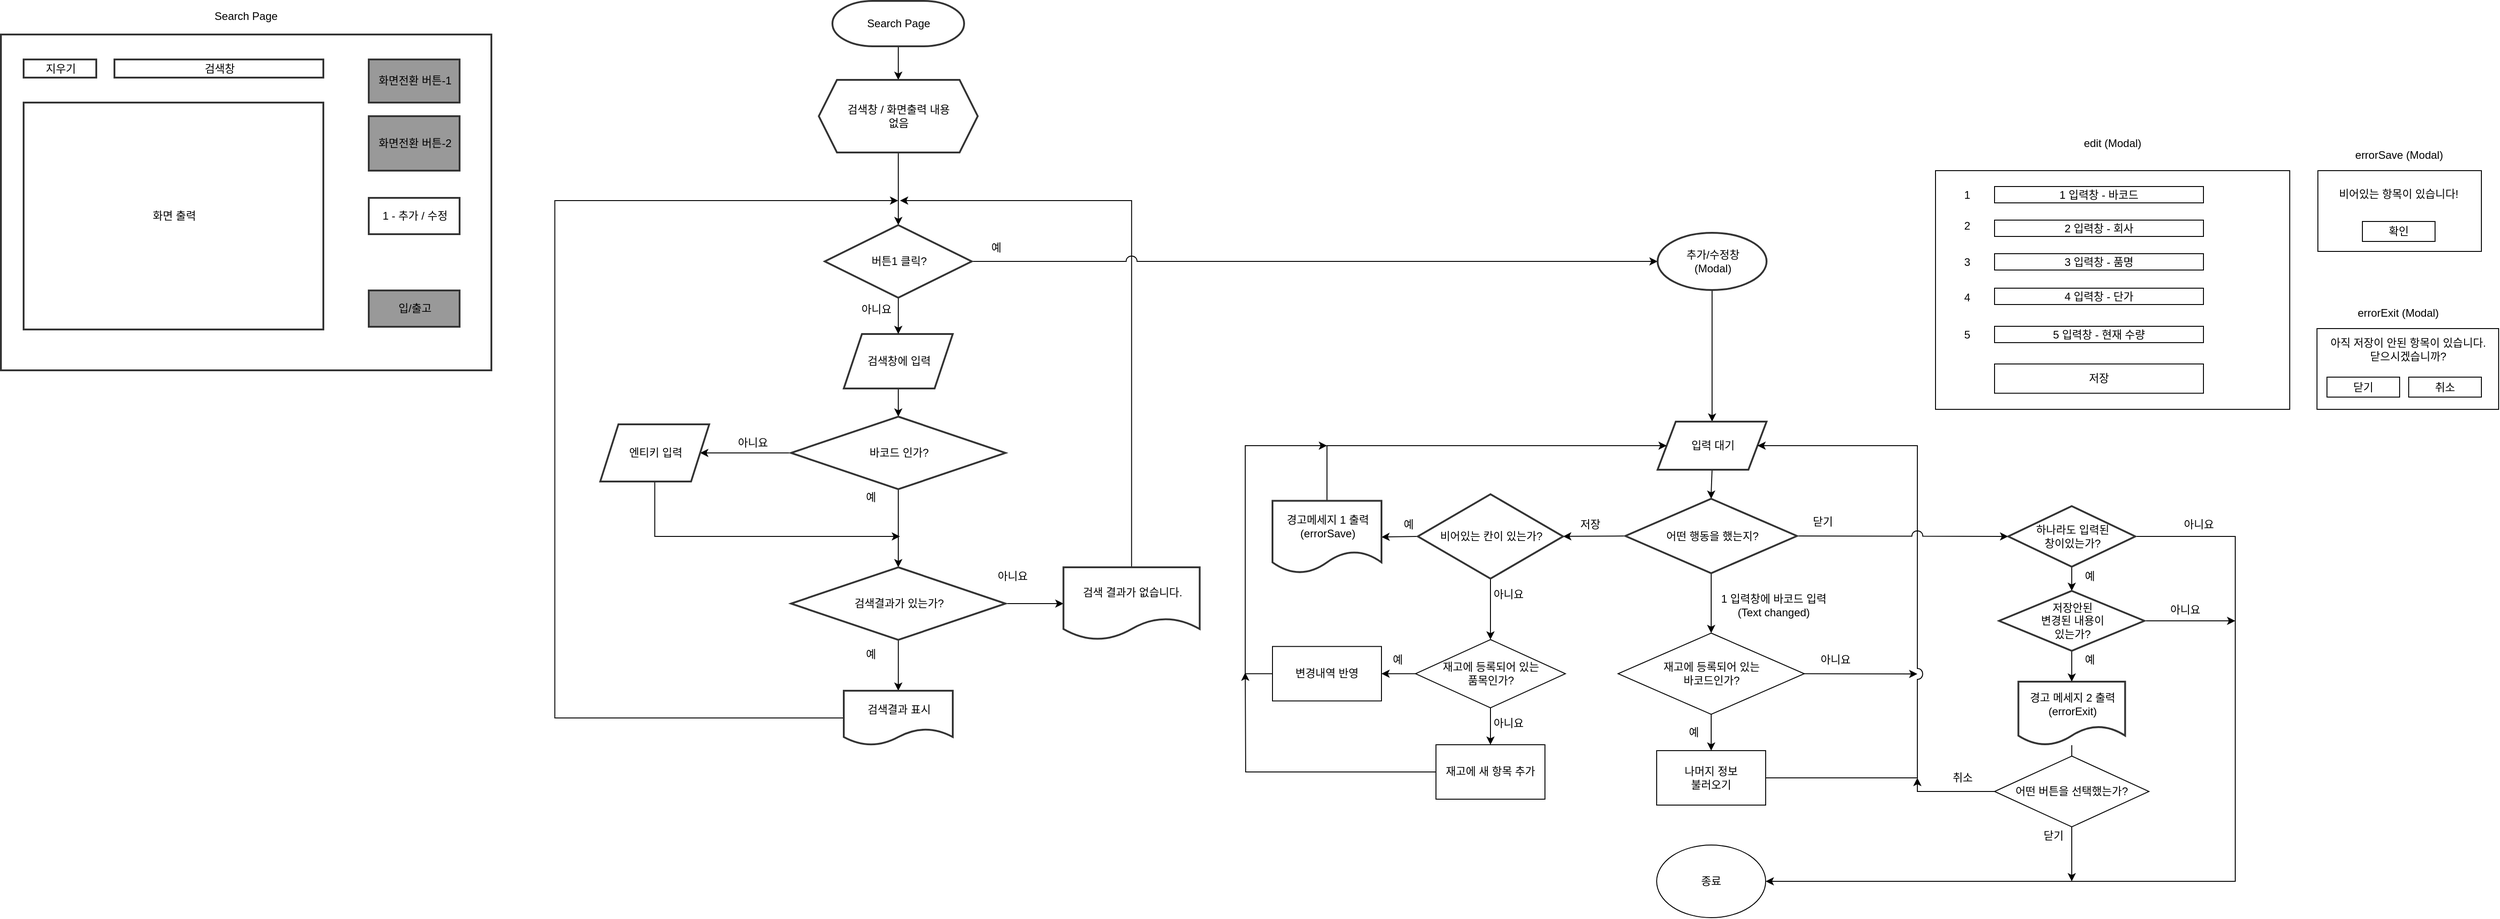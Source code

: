 <mxfile version="14.1.8" type="device"><diagram id="KJ03UmszTKdkXqfa5KH2" name="페이지-1"><mxGraphModel dx="2692" dy="1776" grid="1" gridSize="10" guides="1" tooltips="1" connect="1" arrows="1" fold="1" page="1" pageScale="1" pageWidth="827" pageHeight="1169" background="#FFFFFF" math="0" shadow="0"><root><mxCell id="0"/><mxCell id="1" parent="0"/><mxCell id="0BaTOPivDUATlzEbhqgC-27" value="" style="edgeStyle=orthogonalEdgeStyle;rounded=0;orthogonalLoop=1;jettySize=auto;html=1;" parent="1" source="2" target="0BaTOPivDUATlzEbhqgC-26" edge="1"><mxGeometry relative="1" as="geometry"/></mxCell><mxCell id="2" value="&lt;div style='width: 121.8px;height:auto;word-break: break-word;'&gt;&lt;div align=&quot;center&quot;&gt;&lt;span style=&quot;font-size: 12px; font-family: Arial; white-space: pre-wrap; text-decoration: none; line-height: 14px; color: rgb(0, 0, 0);&quot;&gt;Search Page&lt;/span&gt;&lt;/div&gt;&lt;/div&gt;" style="shape=mxgraph.flowchart.terminator;shadow=0;strokeWidth=2;fillColor=#FFFFFF;strokeColor=#333333;opacity=100.0;html=1;nl2Br=0;verticalAlign=middle;align=center;spacingLeft=2.6;spacingRight=0;whiteSpace=wrap;gliffyId=0;" parent="1" vertex="1"><mxGeometry x="-484.51" y="-1130" width="145" height="50" as="geometry"/></mxCell><mxCell id="5" style="shape=rect;shadow=0;strokeWidth=2;fillColor=#FFFFFF;strokeColor=#333333;opacity=100.0;gliffyId=10;" parent="1" vertex="1"><mxGeometry x="-1400" y="-1093" width="540" height="370" as="geometry"/></mxCell><mxCell id="6" value="&lt;div style='width: 73.0px;height:auto;word-break: break-word;'&gt;&lt;div align=&quot;center&quot;&gt;&lt;span style=&quot;font-size: 12px; font-family: Arial; white-space: pre-wrap; text-decoration: none; line-height: 14px; color: rgb(0, 0, 0);&quot;&gt;지우기&lt;/span&gt;&lt;/div&gt;&lt;/div&gt;" style="shape=rect;shadow=0;strokeWidth=2;fillColor=#FFFFFF;strokeColor=#333333;opacity=100.0;html=1;nl2Br=0;verticalAlign=middle;align=center;spacingLeft=2.0;spacingRight=0;whiteSpace=wrap;gliffyId=12;" parent="1" vertex="1"><mxGeometry x="-1375" y="-1065.5" width="80" height="20" as="geometry"/></mxCell><mxCell id="7" value="&lt;div style='width: 223.0px;height:auto;word-break: break-word;'&gt;&lt;div align=&quot;center&quot;&gt;&lt;span style=&quot;font-size: 12px; font-family: Arial; white-space: pre-wrap; text-decoration: none; line-height: 14px; color: rgb(0, 0, 0);&quot;&gt;검색창&#10;&lt;/span&gt;&lt;/div&gt;&lt;div align=&quot;center&quot;&gt;&lt;span style=&quot;font-size: 12px; font-family: Arial; white-space: pre-wrap; text-decoration: none; line-height: 14px; color: rgb(0, 0, 0);&quot;&gt;&lt;/span&gt;&lt;/div&gt;&lt;/div&gt;" style="shape=rect;shadow=0;strokeWidth=2;fillColor=#FFFFFF;strokeColor=#333333;opacity=100.0;html=1;nl2Br=0;verticalAlign=middle;align=center;spacingLeft=2.0;spacingRight=0;whiteSpace=wrap;gliffyId=15;" parent="1" vertex="1"><mxGeometry x="-1275" y="-1065.5" width="230" height="20" as="geometry"/></mxCell><mxCell id="8" value="&lt;div style='width: 93.0px;height:auto;word-break: break-word;'&gt;&lt;div align=&quot;center&quot;&gt;&lt;span style=&quot;font-size: 12px; font-family: Arial; white-space: pre-wrap; text-decoration: none; line-height: 14px; color: rgb(0, 0, 0);&quot;&gt;화면전환 버튼-1&lt;/span&gt;&lt;/div&gt;&lt;/div&gt;" style="shape=rect;shadow=0;strokeWidth=2;fillColor=#999999;strokeColor=#333333;opacity=100.0;html=1;nl2Br=0;verticalAlign=middle;align=center;spacingLeft=2.0;spacingRight=0;whiteSpace=wrap;gliffyId=18;" parent="1" vertex="1"><mxGeometry x="-995" y="-1065.5" width="100" height="47.5" as="geometry"/></mxCell><mxCell id="9" value="&lt;div style='width: 93.0px;height:auto;word-break: break-word;'&gt;&lt;div align=&quot;center&quot;&gt;&lt;span style=&quot;font-size: 12px; font-family: Arial; white-space: pre-wrap; text-decoration: none; line-height: 14px; color: rgb(0, 0, 0);&quot;&gt;화면전환 버튼-2&lt;/span&gt;&lt;/div&gt;&lt;/div&gt;" style="shape=rect;shadow=0;strokeWidth=2;fillColor=#999999;strokeColor=#333333;opacity=100.0;html=1;nl2Br=0;verticalAlign=middle;align=center;spacingLeft=2.0;spacingRight=0;whiteSpace=wrap;gliffyId=21;" parent="1" vertex="1"><mxGeometry x="-995" y="-1003" width="100" height="60" as="geometry"/></mxCell><mxCell id="10" value="&lt;div style=&quot;width: 93.0px ; height: auto ; word-break: break-word&quot;&gt;&lt;div align=&quot;center&quot;&gt;&lt;span style=&quot;font-size: 12px ; font-family: &amp;#34;arial&amp;#34; ; white-space: pre-wrap ; text-decoration: none ; line-height: 14px ; color: rgb(0 , 0 , 0)&quot;&gt;1 - 추가 / 수정&lt;/span&gt;&lt;/div&gt;&lt;/div&gt;" style="shape=rect;shadow=0;strokeWidth=2;fillColor=#FFFFFF;strokeColor=#333333;opacity=100.0;html=1;nl2Br=0;verticalAlign=middle;align=center;spacingLeft=2.0;spacingRight=0;whiteSpace=wrap;gliffyId=23;" parent="1" vertex="1"><mxGeometry x="-995" y="-913" width="100" height="40" as="geometry"/></mxCell><mxCell id="11" value="&lt;div style=&quot;width: 93.0px ; height: auto ; word-break: break-word&quot;&gt;&lt;div align=&quot;center&quot;&gt;&lt;span style=&quot;font-size: 12px ; font-family: &amp;#34;arial&amp;#34; ; white-space: pre-wrap ; text-decoration: none ; line-height: 14px ; color: rgb(0 , 0 , 0)&quot;&gt;입/출고&lt;/span&gt;&lt;/div&gt;&lt;/div&gt;" style="shape=rect;shadow=0;strokeWidth=2;strokeColor=#333333;opacity=100.0;html=1;nl2Br=0;verticalAlign=middle;align=center;spacingLeft=2.0;spacingRight=0;whiteSpace=wrap;gliffyId=26;fillColor=#999999;" parent="1" vertex="1"><mxGeometry x="-995" y="-811" width="100" height="40" as="geometry"/></mxCell><mxCell id="12" value="&lt;div style='width: 323.0px;height:auto;word-break: break-word;'&gt;&lt;div align=&quot;center&quot;&gt;&lt;span style=&quot;font-size: 12px; font-family: Arial; white-space: pre-wrap; text-decoration: none; line-height: 14px; color: rgb(0, 0, 0);&quot;&gt;화면 출력&lt;/span&gt;&lt;/div&gt;&lt;/div&gt;" style="shape=rect;shadow=0;strokeWidth=2;fillColor=#FFFFFF;strokeColor=#333333;opacity=100.0;html=1;nl2Br=0;verticalAlign=middle;align=center;spacingLeft=2.0;spacingRight=0;whiteSpace=wrap;gliffyId=28;" parent="1" vertex="1"><mxGeometry x="-1375" y="-1018" width="330" height="250" as="geometry"/></mxCell><mxCell id="23" value="&lt;div style='width: 537.0px;height:auto;word-break: break-word;'&gt;&lt;div align=&quot;center&quot;&gt;&lt;span style=&quot;font-size: 12px; font-family: Arial; white-space: pre-wrap; text-decoration: none; line-height: 14px; color: rgb(0, 0, 0);&quot;&gt;Search Page&lt;/span&gt;&lt;/div&gt;&lt;/div&gt;" style="text;html=1;nl2Br=0;html=1;nl2Br=0;verticalAlign=middle;align=center;spacingLeft=0.0;spacingRight=0;whiteSpace=wrap;gliffyId=71;" parent="1" vertex="1"><mxGeometry x="-1400" y="-1120" width="540" height="14" as="geometry"/></mxCell><mxCell id="0BaTOPivDUATlzEbhqgC-109" value="" style="edgeStyle=orthogonalEdgeStyle;rounded=0;jumpStyle=arc;jumpSize=12;orthogonalLoop=1;jettySize=auto;html=1;" parent="1" source="0BaTOPivDUATlzEbhqgC-26" target="0BaTOPivDUATlzEbhqgC-108" edge="1"><mxGeometry relative="1" as="geometry"/></mxCell><mxCell id="0BaTOPivDUATlzEbhqgC-26" value="검색창 / 화면출력 내용&lt;br&gt;없음" style="shape=hexagon;perimeter=hexagonPerimeter2;whiteSpace=wrap;html=1;fixedSize=1;shadow=0;strokeColor=#333333;strokeWidth=2;fillColor=#FFFFFF;opacity=100;spacingLeft=2.6;spacingRight=0;" parent="1" vertex="1"><mxGeometry x="-499.51" y="-1043" width="175" height="80" as="geometry"/></mxCell><mxCell id="0BaTOPivDUATlzEbhqgC-55" value="" style="edgeStyle=orthogonalEdgeStyle;rounded=0;orthogonalLoop=1;jettySize=auto;html=1;" parent="1" source="0BaTOPivDUATlzEbhqgC-34" target="0BaTOPivDUATlzEbhqgC-54" edge="1"><mxGeometry relative="1" as="geometry"/></mxCell><mxCell id="0BaTOPivDUATlzEbhqgC-34" value="검색창에 입력" style="shape=parallelogram;perimeter=parallelogramPerimeter;whiteSpace=wrap;html=1;fixedSize=1;shadow=0;strokeColor=#333333;strokeWidth=2;fillColor=#FFFFFF;opacity=100;spacingLeft=2.6;spacingRight=0;" parent="1" vertex="1"><mxGeometry x="-472.01" y="-763" width="120" height="60" as="geometry"/></mxCell><mxCell id="0BaTOPivDUATlzEbhqgC-67" value="" style="edgeStyle=orthogonalEdgeStyle;rounded=0;orthogonalLoop=1;jettySize=auto;html=1;" parent="1" source="0BaTOPivDUATlzEbhqgC-54" target="0BaTOPivDUATlzEbhqgC-66" edge="1"><mxGeometry relative="1" as="geometry"/></mxCell><mxCell id="0BaTOPivDUATlzEbhqgC-87" style="edgeStyle=orthogonalEdgeStyle;rounded=0;orthogonalLoop=1;jettySize=auto;html=1;entryX=1;entryY=0.5;entryDx=0;entryDy=0;" parent="1" source="0BaTOPivDUATlzEbhqgC-54" target="0BaTOPivDUATlzEbhqgC-68" edge="1"><mxGeometry relative="1" as="geometry"/></mxCell><mxCell id="0BaTOPivDUATlzEbhqgC-54" value="바코드 인가?" style="rhombus;whiteSpace=wrap;html=1;shadow=0;strokeColor=#333333;strokeWidth=2;fillColor=#FFFFFF;opacity=100;spacingLeft=2.6;spacingRight=0;" parent="1" vertex="1"><mxGeometry x="-530.13" y="-672" width="236.25" height="80" as="geometry"/></mxCell><mxCell id="0BaTOPivDUATlzEbhqgC-76" value="" style="edgeStyle=orthogonalEdgeStyle;rounded=0;orthogonalLoop=1;jettySize=auto;html=1;" parent="1" source="0BaTOPivDUATlzEbhqgC-66" target="0BaTOPivDUATlzEbhqgC-75" edge="1"><mxGeometry relative="1" as="geometry"/></mxCell><mxCell id="0BaTOPivDUATlzEbhqgC-89" value="" style="edgeStyle=orthogonalEdgeStyle;rounded=0;orthogonalLoop=1;jettySize=auto;html=1;" parent="1" source="0BaTOPivDUATlzEbhqgC-66" target="0BaTOPivDUATlzEbhqgC-88" edge="1"><mxGeometry relative="1" as="geometry"/></mxCell><mxCell id="0BaTOPivDUATlzEbhqgC-66" value="검색결과가 있는가?" style="rhombus;whiteSpace=wrap;html=1;shadow=0;strokeColor=#333333;strokeWidth=2;fillColor=#FFFFFF;opacity=100;spacingLeft=2.6;spacingRight=0;" parent="1" vertex="1"><mxGeometry x="-530.13" y="-506" width="236.25" height="80" as="geometry"/></mxCell><mxCell id="0BaTOPivDUATlzEbhqgC-96" style="edgeStyle=orthogonalEdgeStyle;rounded=0;jumpStyle=arc;jumpSize=12;orthogonalLoop=1;jettySize=auto;html=1;" parent="1" source="0BaTOPivDUATlzEbhqgC-68" edge="1"><mxGeometry relative="1" as="geometry"><mxPoint x="-410.14" y="-540" as="targetPoint"/><Array as="points"><mxPoint x="-680.02" y="-540"/></Array></mxGeometry></mxCell><mxCell id="0BaTOPivDUATlzEbhqgC-68" value="엔티키 입력" style="shape=parallelogram;perimeter=parallelogramPerimeter;whiteSpace=wrap;html=1;fixedSize=1;shadow=0;strokeColor=#333333;strokeWidth=2;fillColor=#FFFFFF;opacity=100;spacingLeft=2.6;spacingRight=0;" parent="1" vertex="1"><mxGeometry x="-740.14" y="-663.5" width="120" height="63" as="geometry"/></mxCell><mxCell id="0BaTOPivDUATlzEbhqgC-71" value="아니요" style="text;html=1;strokeColor=none;fillColor=none;align=center;verticalAlign=middle;whiteSpace=wrap;rounded=0;" parent="1" vertex="1"><mxGeometry x="-592.02" y="-653" width="40" height="20" as="geometry"/></mxCell><mxCell id="0BaTOPivDUATlzEbhqgC-72" value="예" style="text;html=1;strokeColor=none;fillColor=none;align=center;verticalAlign=middle;whiteSpace=wrap;rounded=0;" parent="1" vertex="1"><mxGeometry x="-462.02" y="-593" width="40" height="20" as="geometry"/></mxCell><mxCell id="0BaTOPivDUATlzEbhqgC-77" style="edgeStyle=orthogonalEdgeStyle;rounded=0;orthogonalLoop=1;jettySize=auto;html=1;exitX=0.5;exitY=0;exitDx=0;exitDy=0;" parent="1" source="0BaTOPivDUATlzEbhqgC-75" edge="1"><mxGeometry relative="1" as="geometry"><mxPoint x="-410.14" y="-910" as="targetPoint"/><Array as="points"><mxPoint x="-155.14" y="-910"/><mxPoint x="-410.14" y="-910"/></Array></mxGeometry></mxCell><mxCell id="0BaTOPivDUATlzEbhqgC-75" value="검색 결과가 없습니다." style="shape=document;whiteSpace=wrap;html=1;boundedLbl=1;shadow=0;strokeColor=#333333;strokeWidth=2;fillColor=#FFFFFF;opacity=100;spacingLeft=2.6;spacingRight=0;" parent="1" vertex="1"><mxGeometry x="-230.14" y="-506" width="150" height="80" as="geometry"/></mxCell><mxCell id="0BaTOPivDUATlzEbhqgC-79" value="아니요" style="text;html=1;strokeColor=none;fillColor=none;align=center;verticalAlign=middle;whiteSpace=wrap;rounded=0;" parent="1" vertex="1"><mxGeometry x="-305.77" y="-506" width="40" height="20" as="geometry"/></mxCell><mxCell id="0BaTOPivDUATlzEbhqgC-107" value="" style="edgeStyle=orthogonalEdgeStyle;rounded=0;jumpStyle=arc;jumpSize=12;orthogonalLoop=1;jettySize=auto;html=1;" parent="1" source="0BaTOPivDUATlzEbhqgC-88" edge="1"><mxGeometry relative="1" as="geometry"><mxPoint x="-412.14" y="-910" as="targetPoint"/><Array as="points"><mxPoint x="-790.14" y="-340"/></Array></mxGeometry></mxCell><mxCell id="0BaTOPivDUATlzEbhqgC-88" value="검색결과 표시" style="shape=document;whiteSpace=wrap;html=1;boundedLbl=1;shadow=0;strokeColor=#333333;strokeWidth=2;fillColor=#FFFFFF;opacity=100;spacingLeft=2.6;spacingRight=0;" parent="1" vertex="1"><mxGeometry x="-472" y="-370" width="120" height="60" as="geometry"/></mxCell><mxCell id="0BaTOPivDUATlzEbhqgC-92" value="예" style="text;html=1;strokeColor=none;fillColor=none;align=center;verticalAlign=middle;whiteSpace=wrap;rounded=0;" parent="1" vertex="1"><mxGeometry x="-462.02" y="-420" width="40" height="20" as="geometry"/></mxCell><mxCell id="0BaTOPivDUATlzEbhqgC-110" value="" style="edgeStyle=orthogonalEdgeStyle;rounded=0;jumpStyle=arc;jumpSize=12;orthogonalLoop=1;jettySize=auto;html=1;" parent="1" source="0BaTOPivDUATlzEbhqgC-108" target="0BaTOPivDUATlzEbhqgC-34" edge="1"><mxGeometry relative="1" as="geometry"/></mxCell><mxCell id="0BaTOPivDUATlzEbhqgC-113" value="" style="edgeStyle=orthogonalEdgeStyle;rounded=0;jumpStyle=arc;jumpSize=12;orthogonalLoop=1;jettySize=auto;html=1;" parent="1" source="0BaTOPivDUATlzEbhqgC-108" target="0BaTOPivDUATlzEbhqgC-112" edge="1"><mxGeometry relative="1" as="geometry"/></mxCell><mxCell id="0BaTOPivDUATlzEbhqgC-108" value="버튼1 클릭?" style="rhombus;whiteSpace=wrap;html=1;shadow=0;strokeColor=#333333;strokeWidth=2;fillColor=#FFFFFF;opacity=100;spacingLeft=2.6;spacingRight=0;" parent="1" vertex="1"><mxGeometry x="-492.94" y="-883" width="161.87" height="80" as="geometry"/></mxCell><mxCell id="0BaTOPivDUATlzEbhqgC-111" value="아니요" style="text;html=1;strokeColor=none;fillColor=none;align=center;verticalAlign=middle;whiteSpace=wrap;rounded=0;" parent="1" vertex="1"><mxGeometry x="-456.14" y="-800" width="40" height="20" as="geometry"/></mxCell><mxCell id="BhTvxDVbceY0jlIIGnpP-23" style="edgeStyle=orthogonalEdgeStyle;rounded=0;orthogonalLoop=1;jettySize=auto;html=1;entryX=0.5;entryY=0;entryDx=0;entryDy=0;" parent="1" source="0BaTOPivDUATlzEbhqgC-112" target="0BaTOPivDUATlzEbhqgC-150" edge="1"><mxGeometry relative="1" as="geometry"/></mxCell><mxCell id="0BaTOPivDUATlzEbhqgC-112" value="추가/수정창&lt;br&gt;(Modal)" style="ellipse;whiteSpace=wrap;html=1;shadow=0;strokeColor=#333333;strokeWidth=2;fillColor=#FFFFFF;opacity=100;spacingLeft=2.6;spacingRight=0;" parent="1" vertex="1"><mxGeometry x="424" y="-874.5" width="120" height="63" as="geometry"/></mxCell><mxCell id="0BaTOPivDUATlzEbhqgC-114" value="예" style="text;html=1;strokeColor=none;fillColor=none;align=center;verticalAlign=middle;whiteSpace=wrap;rounded=0;" parent="1" vertex="1"><mxGeometry x="-324.14" y="-868" width="40" height="20" as="geometry"/></mxCell><mxCell id="0BaTOPivDUATlzEbhqgC-117" value="" style="rounded=0;whiteSpace=wrap;html=1;" parent="1" vertex="1"><mxGeometry x="730" y="-943" width="390" height="263" as="geometry"/></mxCell><mxCell id="0BaTOPivDUATlzEbhqgC-118" value="1 입력창 - 바코드" style="rounded=0;whiteSpace=wrap;html=1;fillColor=#ffffff;" parent="1" vertex="1"><mxGeometry x="795" y="-925.5" width="230" height="18" as="geometry"/></mxCell><mxCell id="0BaTOPivDUATlzEbhqgC-120" value="2 입력창 - 회사" style="rounded=0;whiteSpace=wrap;html=1;fillColor=#ffffff;" parent="1" vertex="1"><mxGeometry x="795" y="-888.5" width="230" height="18" as="geometry"/></mxCell><mxCell id="0BaTOPivDUATlzEbhqgC-121" value="3 입력창 - 품명" style="rounded=0;whiteSpace=wrap;html=1;fillColor=#ffffff;" parent="1" vertex="1"><mxGeometry x="795" y="-851.5" width="230" height="18" as="geometry"/></mxCell><mxCell id="0BaTOPivDUATlzEbhqgC-122" value="4 입력창 - 단가" style="rounded=0;whiteSpace=wrap;html=1;fillColor=#ffffff;" parent="1" vertex="1"><mxGeometry x="795" y="-813.5" width="230" height="18" as="geometry"/></mxCell><mxCell id="0BaTOPivDUATlzEbhqgC-123" value="5 입력창 - 현재 수량" style="rounded=0;whiteSpace=wrap;html=1;fillColor=#ffffff;" parent="1" vertex="1"><mxGeometry x="795" y="-771.5" width="230" height="18" as="geometry"/></mxCell><mxCell id="0BaTOPivDUATlzEbhqgC-126" value="1" style="text;html=1;strokeColor=none;fillColor=none;align=center;verticalAlign=middle;whiteSpace=wrap;rounded=0;" parent="1" vertex="1"><mxGeometry x="745" y="-926.5" width="40" height="20" as="geometry"/></mxCell><mxCell id="0BaTOPivDUATlzEbhqgC-128" value="2" style="text;html=1;strokeColor=none;fillColor=none;align=center;verticalAlign=middle;whiteSpace=wrap;rounded=0;" parent="1" vertex="1"><mxGeometry x="745" y="-890.5" width="40" height="17" as="geometry"/></mxCell><mxCell id="0BaTOPivDUATlzEbhqgC-129" value="3" style="text;html=1;strokeColor=none;fillColor=none;align=center;verticalAlign=middle;whiteSpace=wrap;rounded=0;" parent="1" vertex="1"><mxGeometry x="745" y="-852.5" width="40" height="20" as="geometry"/></mxCell><mxCell id="0BaTOPivDUATlzEbhqgC-130" value="5" style="text;html=1;strokeColor=none;fillColor=none;align=center;verticalAlign=middle;whiteSpace=wrap;rounded=0;" parent="1" vertex="1"><mxGeometry x="745" y="-772.5" width="40" height="20" as="geometry"/></mxCell><mxCell id="0BaTOPivDUATlzEbhqgC-131" value="4" style="text;html=1;strokeColor=none;fillColor=none;align=center;verticalAlign=middle;whiteSpace=wrap;rounded=0;" parent="1" vertex="1"><mxGeometry x="745" y="-813.5" width="40" height="20" as="geometry"/></mxCell><mxCell id="0BaTOPivDUATlzEbhqgC-136" value="저장" style="rounded=0;whiteSpace=wrap;html=1;fillColor=#ffffff;" parent="1" vertex="1"><mxGeometry x="795" y="-730" width="230" height="32.25" as="geometry"/></mxCell><mxCell id="0BaTOPivDUATlzEbhqgC-140" value="" style="edgeStyle=orthogonalEdgeStyle;rounded=0;jumpStyle=arc;jumpSize=12;orthogonalLoop=1;jettySize=auto;html=1;" parent="1" source="0BaTOPivDUATlzEbhqgC-137" target="0BaTOPivDUATlzEbhqgC-139" edge="1"><mxGeometry relative="1" as="geometry"/></mxCell><mxCell id="0BaTOPivDUATlzEbhqgC-158" value="" style="edgeStyle=orthogonalEdgeStyle;rounded=0;jumpStyle=arc;jumpSize=12;orthogonalLoop=1;jettySize=auto;html=1;" parent="1" source="0BaTOPivDUATlzEbhqgC-137" edge="1"><mxGeometry relative="1" as="geometry"><mxPoint x="710" y="-388.5" as="targetPoint"/></mxGeometry></mxCell><mxCell id="0BaTOPivDUATlzEbhqgC-137" value="재고에 등록되어 있는&lt;br&gt;바코드인가?" style="rhombus;whiteSpace=wrap;html=1;fillColor=#ffffff;" parent="1" vertex="1"><mxGeometry x="380.5" y="-433.5" width="205" height="89.5" as="geometry"/></mxCell><mxCell id="0BaTOPivDUATlzEbhqgC-139" value="나머지 정보&lt;br&gt;불러오기" style="whiteSpace=wrap;html=1;" parent="1" vertex="1"><mxGeometry x="423" y="-304" width="120" height="60" as="geometry"/></mxCell><mxCell id="0BaTOPivDUATlzEbhqgC-167" value="" style="edgeStyle=orthogonalEdgeStyle;rounded=0;jumpStyle=arc;jumpSize=12;orthogonalLoop=1;jettySize=auto;html=1;" parent="1" source="0BaTOPivDUATlzEbhqgC-150" target="0BaTOPivDUATlzEbhqgC-166" edge="1"><mxGeometry relative="1" as="geometry"/></mxCell><mxCell id="0BaTOPivDUATlzEbhqgC-150" value="입력 대기" style="shape=parallelogram;perimeter=parallelogramPerimeter;whiteSpace=wrap;html=1;fixedSize=1;shadow=0;strokeColor=#333333;strokeWidth=2;fillColor=#FFFFFF;opacity=100;spacingLeft=2.6;spacingRight=0;" parent="1" vertex="1"><mxGeometry x="424" y="-666.5" width="120" height="53" as="geometry"/></mxCell><mxCell id="0BaTOPivDUATlzEbhqgC-159" value="아니요" style="text;html=1;strokeColor=none;fillColor=none;align=center;verticalAlign=middle;whiteSpace=wrap;rounded=0;" parent="1" vertex="1"><mxGeometry x="600" y="-414" width="40" height="20" as="geometry"/></mxCell><mxCell id="0BaTOPivDUATlzEbhqgC-160" value="예" style="text;html=1;strokeColor=none;fillColor=none;align=center;verticalAlign=middle;whiteSpace=wrap;rounded=0;" parent="1" vertex="1"><mxGeometry x="444" y="-334" width="40" height="20" as="geometry"/></mxCell><mxCell id="0BaTOPivDUATlzEbhqgC-171" style="edgeStyle=orthogonalEdgeStyle;rounded=0;jumpStyle=arc;jumpSize=12;orthogonalLoop=1;jettySize=auto;html=1;entryX=1;entryY=0.5;entryDx=0;entryDy=0;exitX=1;exitY=0.5;exitDx=0;exitDy=0;" parent="1" source="0BaTOPivDUATlzEbhqgC-139" target="0BaTOPivDUATlzEbhqgC-150" edge="1"><mxGeometry relative="1" as="geometry"><mxPoint x="640" y="-643.5" as="targetPoint"/><mxPoint x="550" y="-273.5" as="sourcePoint"/><Array as="points"><mxPoint x="710" y="-273.5"/><mxPoint x="710" y="-639.5"/></Array></mxGeometry></mxCell><mxCell id="0BaTOPivDUATlzEbhqgC-168" value="" style="edgeStyle=orthogonalEdgeStyle;rounded=0;jumpStyle=arc;jumpSize=12;orthogonalLoop=1;jettySize=auto;html=1;entryX=1;entryY=0.5;entryDx=0;entryDy=0;" parent="1" source="0BaTOPivDUATlzEbhqgC-166" target="0BaTOPivDUATlzEbhqgC-185" edge="1"><mxGeometry relative="1" as="geometry"><mxPoint x="310" y="-540.5" as="targetPoint"/></mxGeometry></mxCell><mxCell id="0BaTOPivDUATlzEbhqgC-173" value="" style="edgeStyle=orthogonalEdgeStyle;rounded=0;jumpStyle=arc;jumpSize=12;orthogonalLoop=1;jettySize=auto;html=1;" parent="1" source="0BaTOPivDUATlzEbhqgC-166" target="0BaTOPivDUATlzEbhqgC-137" edge="1"><mxGeometry relative="1" as="geometry"/></mxCell><mxCell id="0BaTOPivDUATlzEbhqgC-183" value="" style="edgeStyle=orthogonalEdgeStyle;rounded=0;jumpStyle=arc;jumpSize=12;orthogonalLoop=1;jettySize=auto;html=1;" parent="1" source="0BaTOPivDUATlzEbhqgC-166" target="0BaTOPivDUATlzEbhqgC-182" edge="1"><mxGeometry relative="1" as="geometry"/></mxCell><mxCell id="0BaTOPivDUATlzEbhqgC-166" value="어떤 행동을 했는지?" style="rhombus;whiteSpace=wrap;html=1;shadow=0;strokeColor=#333333;strokeWidth=2;fillColor=#FFFFFF;opacity=100;spacingLeft=2.6;spacingRight=0;" parent="1" vertex="1"><mxGeometry x="388.5" y="-581.5" width="189" height="82" as="geometry"/></mxCell><mxCell id="0BaTOPivDUATlzEbhqgC-172" value="닫기" style="text;html=1;strokeColor=none;fillColor=none;align=center;verticalAlign=middle;whiteSpace=wrap;rounded=0;" parent="1" vertex="1"><mxGeometry x="585.5" y="-566.5" width="40" height="20" as="geometry"/></mxCell><mxCell id="0BaTOPivDUATlzEbhqgC-174" value="저장" style="text;html=1;strokeColor=none;fillColor=none;align=center;verticalAlign=middle;whiteSpace=wrap;rounded=0;" parent="1" vertex="1"><mxGeometry x="330" y="-563.5" width="40" height="20" as="geometry"/></mxCell><mxCell id="0BaTOPivDUATlzEbhqgC-175" value="1 입력창에 바코드 입력&lt;br&gt;(Text changed)" style="text;html=1;strokeColor=none;fillColor=none;align=center;verticalAlign=middle;whiteSpace=wrap;rounded=0;" parent="1" vertex="1"><mxGeometry x="484" y="-479.5" width="136" height="30" as="geometry"/></mxCell><mxCell id="0BaTOPivDUATlzEbhqgC-199" style="edgeStyle=orthogonalEdgeStyle;rounded=0;jumpStyle=arc;jumpSize=12;orthogonalLoop=1;jettySize=auto;html=1;entryX=1;entryY=0.5;entryDx=0;entryDy=0;" parent="1" source="0BaTOPivDUATlzEbhqgC-182" target="0BaTOPivDUATlzEbhqgC-190" edge="1"><mxGeometry relative="1" as="geometry"><mxPoint x="880" y="-163.5" as="targetPoint"/><Array as="points"><mxPoint x="1060" y="-540"/><mxPoint x="1060" y="-160"/></Array></mxGeometry></mxCell><mxCell id="0BaTOPivDUATlzEbhqgC-236" value="" style="edgeStyle=orthogonalEdgeStyle;rounded=0;jumpStyle=arc;jumpSize=12;orthogonalLoop=1;jettySize=auto;html=1;" parent="1" source="0BaTOPivDUATlzEbhqgC-182" target="0BaTOPivDUATlzEbhqgC-235" edge="1"><mxGeometry relative="1" as="geometry"/></mxCell><mxCell id="0BaTOPivDUATlzEbhqgC-182" value="하나라도 입력된 &lt;br&gt;창이있는가?" style="rhombus;whiteSpace=wrap;html=1;shadow=0;strokeColor=#333333;strokeWidth=2;fillColor=#FFFFFF;opacity=100;spacingLeft=2.6;spacingRight=0;" parent="1" vertex="1"><mxGeometry x="810" y="-573.38" width="140" height="66.75" as="geometry"/></mxCell><mxCell id="0BaTOPivDUATlzEbhqgC-204" value="" style="edgeStyle=orthogonalEdgeStyle;rounded=0;jumpStyle=arc;jumpSize=12;orthogonalLoop=1;jettySize=auto;html=1;entryX=0.5;entryY=0;entryDx=0;entryDy=0;" parent="1" source="0BaTOPivDUATlzEbhqgC-185" target="0BaTOPivDUATlzEbhqgC-205" edge="1"><mxGeometry relative="1" as="geometry"><mxPoint x="240" y="-423.5" as="targetPoint"/></mxGeometry></mxCell><mxCell id="0BaTOPivDUATlzEbhqgC-215" value="" style="edgeStyle=orthogonalEdgeStyle;rounded=0;jumpStyle=arc;jumpSize=12;orthogonalLoop=1;jettySize=auto;html=1;" parent="1" source="0BaTOPivDUATlzEbhqgC-185" target="0BaTOPivDUATlzEbhqgC-214" edge="1"><mxGeometry relative="1" as="geometry"/></mxCell><mxCell id="0BaTOPivDUATlzEbhqgC-185" value="비어있는 칸이 있는가?" style="rhombus;whiteSpace=wrap;html=1;shadow=0;strokeColor=#333333;strokeWidth=2;fillColor=#FFFFFF;opacity=100;spacingLeft=2.6;spacingRight=0;" parent="1" vertex="1"><mxGeometry x="160" y="-586.5" width="160" height="93" as="geometry"/></mxCell><mxCell id="0BaTOPivDUATlzEbhqgC-189" value="" style="edgeStyle=orthogonalEdgeStyle;rounded=0;jumpStyle=arc;jumpSize=12;orthogonalLoop=1;jettySize=auto;html=1;" parent="1" source="0BaTOPivDUATlzEbhqgC-186" target="0BaTOPivDUATlzEbhqgC-188" edge="1"><mxGeometry relative="1" as="geometry"/></mxCell><mxCell id="0BaTOPivDUATlzEbhqgC-186" value="경고 메세지 2 출력&lt;br&gt;(errorExit)" style="shape=document;whiteSpace=wrap;html=1;boundedLbl=1;shadow=0;strokeColor=#333333;strokeWidth=2;fillColor=#FFFFFF;opacity=100;spacingLeft=2.6;spacingRight=0;" parent="1" vertex="1"><mxGeometry x="821.25" y="-380" width="117.5" height="70" as="geometry"/></mxCell><mxCell id="0BaTOPivDUATlzEbhqgC-213" style="edgeStyle=orthogonalEdgeStyle;rounded=0;jumpStyle=arc;jumpSize=12;orthogonalLoop=1;jettySize=auto;html=1;" parent="1" source="0BaTOPivDUATlzEbhqgC-188" edge="1"><mxGeometry relative="1" as="geometry"><mxPoint x="880" y="-160" as="targetPoint"/></mxGeometry></mxCell><mxCell id="0BaTOPivDUATlzEbhqgC-242" style="edgeStyle=orthogonalEdgeStyle;rounded=0;jumpStyle=arc;jumpSize=12;orthogonalLoop=1;jettySize=auto;html=1;" parent="1" source="0BaTOPivDUATlzEbhqgC-188" edge="1"><mxGeometry relative="1" as="geometry"><mxPoint x="710" y="-274" as="targetPoint"/><Array as="points"><mxPoint x="710" y="-259"/></Array></mxGeometry></mxCell><mxCell id="0BaTOPivDUATlzEbhqgC-188" value="어떤 버튼을 선택했는가?" style="rhombus;whiteSpace=wrap;html=1;fillColor=#ffffff;" parent="1" vertex="1"><mxGeometry x="795" y="-298" width="170" height="78" as="geometry"/></mxCell><mxCell id="0BaTOPivDUATlzEbhqgC-190" value="종료" style="ellipse;whiteSpace=wrap;html=1;" parent="1" vertex="1"><mxGeometry x="423" y="-200" width="120" height="80" as="geometry"/></mxCell><mxCell id="0BaTOPivDUATlzEbhqgC-192" value="닫기" style="text;html=1;strokeColor=none;fillColor=none;align=center;verticalAlign=middle;whiteSpace=wrap;rounded=0;" parent="1" vertex="1"><mxGeometry x="840" y="-220" width="40" height="20" as="geometry"/></mxCell><mxCell id="0BaTOPivDUATlzEbhqgC-195" value="취소" style="text;html=1;strokeColor=none;fillColor=none;align=center;verticalAlign=middle;whiteSpace=wrap;rounded=0;" parent="1" vertex="1"><mxGeometry x="730" y="-284" width="60" height="20" as="geometry"/></mxCell><mxCell id="0BaTOPivDUATlzEbhqgC-198" value="예" style="text;html=1;strokeColor=none;fillColor=none;align=center;verticalAlign=middle;whiteSpace=wrap;rounded=0;" parent="1" vertex="1"><mxGeometry x="880" y="-506" width="40" height="20" as="geometry"/></mxCell><mxCell id="0BaTOPivDUATlzEbhqgC-200" value="아니요" style="text;html=1;strokeColor=none;fillColor=none;align=center;verticalAlign=middle;whiteSpace=wrap;rounded=0;" parent="1" vertex="1"><mxGeometry x="1000" y="-563.5" width="40" height="20" as="geometry"/></mxCell><mxCell id="0BaTOPivDUATlzEbhqgC-220" value="" style="edgeStyle=orthogonalEdgeStyle;rounded=0;jumpStyle=arc;jumpSize=12;orthogonalLoop=1;jettySize=auto;html=1;" parent="1" source="0BaTOPivDUATlzEbhqgC-205" target="0BaTOPivDUATlzEbhqgC-208" edge="1"><mxGeometry relative="1" as="geometry"/></mxCell><mxCell id="4CHSrm3KOu_7yReU2uOd-24" style="edgeStyle=orthogonalEdgeStyle;rounded=0;orthogonalLoop=1;jettySize=auto;html=1;entryX=1;entryY=0.5;entryDx=0;entryDy=0;" parent="1" source="0BaTOPivDUATlzEbhqgC-205" target="0BaTOPivDUATlzEbhqgC-206" edge="1"><mxGeometry relative="1" as="geometry"/></mxCell><mxCell id="0BaTOPivDUATlzEbhqgC-205" value="재고에 등록되어 있는&lt;br&gt;품목인가?" style="rhombus;whiteSpace=wrap;html=1;fillColor=#ffffff;" parent="1" vertex="1"><mxGeometry x="157.5" y="-426.38" width="165" height="75.25" as="geometry"/></mxCell><mxCell id="BhTvxDVbceY0jlIIGnpP-24" style="edgeStyle=orthogonalEdgeStyle;rounded=0;orthogonalLoop=1;jettySize=auto;html=1;" parent="1" source="0BaTOPivDUATlzEbhqgC-206" edge="1"><mxGeometry relative="1" as="geometry"><mxPoint x="60" y="-640" as="targetPoint"/><Array as="points"><mxPoint x="-30" y="-389"/><mxPoint x="-30" y="-640"/></Array></mxGeometry></mxCell><mxCell id="0BaTOPivDUATlzEbhqgC-206" value="변경내역 반영" style="whiteSpace=wrap;html=1;" parent="1" vertex="1"><mxGeometry y="-418.755" width="120" height="60" as="geometry"/></mxCell><mxCell id="BhTvxDVbceY0jlIIGnpP-25" style="edgeStyle=orthogonalEdgeStyle;rounded=0;orthogonalLoop=1;jettySize=auto;html=1;" parent="1" source="0BaTOPivDUATlzEbhqgC-208" edge="1"><mxGeometry relative="1" as="geometry"><mxPoint x="-30" y="-390" as="targetPoint"/></mxGeometry></mxCell><mxCell id="0BaTOPivDUATlzEbhqgC-208" value="재고에 새 항목 추가" style="whiteSpace=wrap;html=1;" parent="1" vertex="1"><mxGeometry x="180" y="-310.505" width="120" height="60" as="geometry"/></mxCell><mxCell id="0BaTOPivDUATlzEbhqgC-216" style="edgeStyle=orthogonalEdgeStyle;rounded=0;jumpStyle=arc;jumpSize=12;orthogonalLoop=1;jettySize=auto;html=1;entryX=0;entryY=0.5;entryDx=0;entryDy=0;" parent="1" source="0BaTOPivDUATlzEbhqgC-214" target="0BaTOPivDUATlzEbhqgC-150" edge="1"><mxGeometry relative="1" as="geometry"><mxPoint x="70" y="-660" as="targetPoint"/><Array as="points"><mxPoint x="60" y="-640"/></Array></mxGeometry></mxCell><mxCell id="0BaTOPivDUATlzEbhqgC-214" value="경고메세지 1 출력&lt;br&gt;(errorSave)" style="shape=document;whiteSpace=wrap;html=1;boundedLbl=1;shadow=0;strokeColor=#333333;strokeWidth=2;fillColor=#FFFFFF;opacity=100;spacingLeft=2.6;spacingRight=0;" parent="1" vertex="1"><mxGeometry y="-579.25" width="120" height="79.75" as="geometry"/></mxCell><mxCell id="0BaTOPivDUATlzEbhqgC-217" value="아니요" style="text;html=1;strokeColor=none;fillColor=none;align=center;verticalAlign=middle;whiteSpace=wrap;rounded=0;" parent="1" vertex="1"><mxGeometry x="240" y="-486" width="40" height="20" as="geometry"/></mxCell><mxCell id="0BaTOPivDUATlzEbhqgC-218" value="예" style="text;html=1;strokeColor=none;fillColor=none;align=center;verticalAlign=middle;whiteSpace=wrap;rounded=0;" parent="1" vertex="1"><mxGeometry x="130" y="-563.5" width="40" height="20" as="geometry"/></mxCell><mxCell id="0BaTOPivDUATlzEbhqgC-219" value="아니요" style="text;html=1;strokeColor=none;fillColor=none;align=center;verticalAlign=middle;whiteSpace=wrap;rounded=0;" parent="1" vertex="1"><mxGeometry x="240" y="-344" width="40" height="20" as="geometry"/></mxCell><mxCell id="0BaTOPivDUATlzEbhqgC-221" value="예" style="text;html=1;strokeColor=none;fillColor=none;align=center;verticalAlign=middle;whiteSpace=wrap;rounded=0;" parent="1" vertex="1"><mxGeometry x="117.5" y="-414" width="40" height="20" as="geometry"/></mxCell><mxCell id="0BaTOPivDUATlzEbhqgC-225" value="" style="rounded=0;whiteSpace=wrap;html=1;fillColor=#ffffff;" parent="1" vertex="1"><mxGeometry x="1151" y="-943" width="180" height="89" as="geometry"/></mxCell><mxCell id="0BaTOPivDUATlzEbhqgC-226" value="확인" style="rounded=0;whiteSpace=wrap;html=1;fillColor=#ffffff;" parent="1" vertex="1"><mxGeometry x="1200" y="-887" width="80" height="22" as="geometry"/></mxCell><mxCell id="0BaTOPivDUATlzEbhqgC-227" value="비어있는 항목이 있습니다!" style="text;html=1;strokeColor=none;fillColor=none;align=center;verticalAlign=middle;whiteSpace=wrap;rounded=0;" parent="1" vertex="1"><mxGeometry x="1150" y="-931" width="180" height="27" as="geometry"/></mxCell><mxCell id="0BaTOPivDUATlzEbhqgC-228" value="edit (Modal)" style="text;html=1;strokeColor=none;fillColor=none;align=center;verticalAlign=middle;whiteSpace=wrap;rounded=0;" parent="1" vertex="1"><mxGeometry x="730" y="-983" width="390" height="20" as="geometry"/></mxCell><mxCell id="0BaTOPivDUATlzEbhqgC-229" value="errorSave (Modal)" style="text;html=1;strokeColor=none;fillColor=none;align=center;verticalAlign=middle;whiteSpace=wrap;rounded=0;" parent="1" vertex="1"><mxGeometry x="1151" y="-970" width="179" height="20" as="geometry"/></mxCell><mxCell id="0BaTOPivDUATlzEbhqgC-230" value="" style="rounded=0;whiteSpace=wrap;html=1;fillColor=#ffffff;" parent="1" vertex="1"><mxGeometry x="1150" y="-769" width="200" height="89" as="geometry"/></mxCell><mxCell id="0BaTOPivDUATlzEbhqgC-231" value="닫기" style="rounded=0;whiteSpace=wrap;html=1;fillColor=#ffffff;" parent="1" vertex="1"><mxGeometry x="1161" y="-715.5" width="80" height="22" as="geometry"/></mxCell><mxCell id="0BaTOPivDUATlzEbhqgC-233" value="errorExit (Modal)" style="text;html=1;strokeColor=none;fillColor=none;align=center;verticalAlign=middle;whiteSpace=wrap;rounded=0;" parent="1" vertex="1"><mxGeometry x="1150" y="-796" width="179" height="20" as="geometry"/></mxCell><mxCell id="0BaTOPivDUATlzEbhqgC-239" style="edgeStyle=orthogonalEdgeStyle;rounded=0;jumpStyle=arc;jumpSize=12;orthogonalLoop=1;jettySize=auto;html=1;entryX=0.5;entryY=0;entryDx=0;entryDy=0;" parent="1" source="0BaTOPivDUATlzEbhqgC-235" target="0BaTOPivDUATlzEbhqgC-186" edge="1"><mxGeometry relative="1" as="geometry"/></mxCell><mxCell id="4CHSrm3KOu_7yReU2uOd-23" style="edgeStyle=orthogonalEdgeStyle;rounded=0;orthogonalLoop=1;jettySize=auto;html=1;" parent="1" source="0BaTOPivDUATlzEbhqgC-235" edge="1"><mxGeometry relative="1" as="geometry"><mxPoint x="1060" y="-447" as="targetPoint"/></mxGeometry></mxCell><mxCell id="0BaTOPivDUATlzEbhqgC-235" value="저장안된&lt;br&gt;변경된 내용이&lt;br&gt;있는가?" style="rhombus;whiteSpace=wrap;html=1;shadow=0;strokeColor=#333333;strokeWidth=2;fillColor=#FFFFFF;opacity=100;spacingLeft=2.6;spacingRight=0;" parent="1" vertex="1"><mxGeometry x="800" y="-480" width="160" height="66" as="geometry"/></mxCell><mxCell id="0BaTOPivDUATlzEbhqgC-237" value="예" style="text;html=1;strokeColor=none;fillColor=none;align=center;verticalAlign=middle;whiteSpace=wrap;rounded=0;" parent="1" vertex="1"><mxGeometry x="880" y="-414" width="40" height="20" as="geometry"/></mxCell><mxCell id="0BaTOPivDUATlzEbhqgC-240" value="아니요" style="text;html=1;strokeColor=none;fillColor=none;align=center;verticalAlign=middle;whiteSpace=wrap;rounded=0;" parent="1" vertex="1"><mxGeometry x="985" y="-469.5" width="40" height="20" as="geometry"/></mxCell><mxCell id="0BaTOPivDUATlzEbhqgC-243" value="아직 저장이 안된 항목이 있습니다.&lt;br&gt;닫으시겠습니까?" style="text;html=1;strokeColor=none;fillColor=none;align=center;verticalAlign=middle;whiteSpace=wrap;rounded=0;" parent="1" vertex="1"><mxGeometry x="1151" y="-756" width="199" height="20" as="geometry"/></mxCell><mxCell id="0BaTOPivDUATlzEbhqgC-244" value="취소" style="rounded=0;whiteSpace=wrap;html=1;fillColor=#ffffff;" parent="1" vertex="1"><mxGeometry x="1251" y="-715.5" width="80" height="22" as="geometry"/></mxCell></root></mxGraphModel></diagram></mxfile>